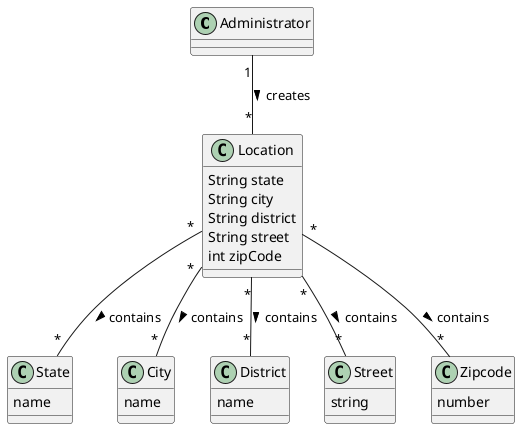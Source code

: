 @startuml
class Administrator {

}

class Location{
String state
String city
String district
String street
int zipCode
}

class State{
name
}

class City{
name
}

class District{
name
}

class Street{
string
}

class Zipcode{
number
}


Administrator "1" -- "*" Location: creates >
Location "*" -- "*" State: contains >
Location "*" -- "*" City: contains >
Location "*" -- "*" District: contains >
Location "*" -- "*" Street: contains >
Location "*" -- "*" Zipcode: contains >

@enduml